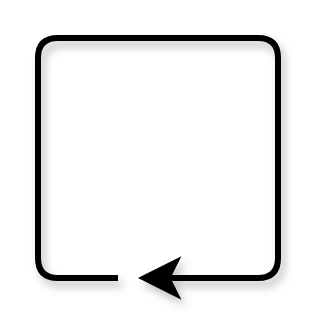 <mxfile version="21.3.5" type="github">
  <diagram id="hDNKm97C7BHvXDWNrFLQ" name="Page-1">
    <mxGraphModel dx="1050" dy="624" grid="1" gridSize="10" guides="1" tooltips="1" connect="1" arrows="1" fold="1" page="1" pageScale="1" pageWidth="827" pageHeight="1169" math="1" shadow="0">
      <root>
        <mxCell id="0" />
        <mxCell id="1" parent="0" />
        <mxCell id="SnPmUkKTHaKpSzekNpBw-3" value="" style="edgeStyle=segmentEdgeStyle;endArrow=none;html=1;endSize=12;startSize=12;fontSize=12;startArrow=classic;startFill=1;endFill=0;strokeWidth=3;rounded=1;strokeColor=default;shadow=1;" edge="1" parent="1">
          <mxGeometry width="50" height="50" relative="1" as="geometry">
            <mxPoint x="330" y="200" as="sourcePoint" />
            <mxPoint x="320" y="200" as="targetPoint" />
            <Array as="points">
              <mxPoint x="400" y="200" />
              <mxPoint x="400" y="80" />
              <mxPoint x="280" y="80" />
              <mxPoint x="280" y="200" />
            </Array>
          </mxGeometry>
        </mxCell>
      </root>
    </mxGraphModel>
  </diagram>
</mxfile>

